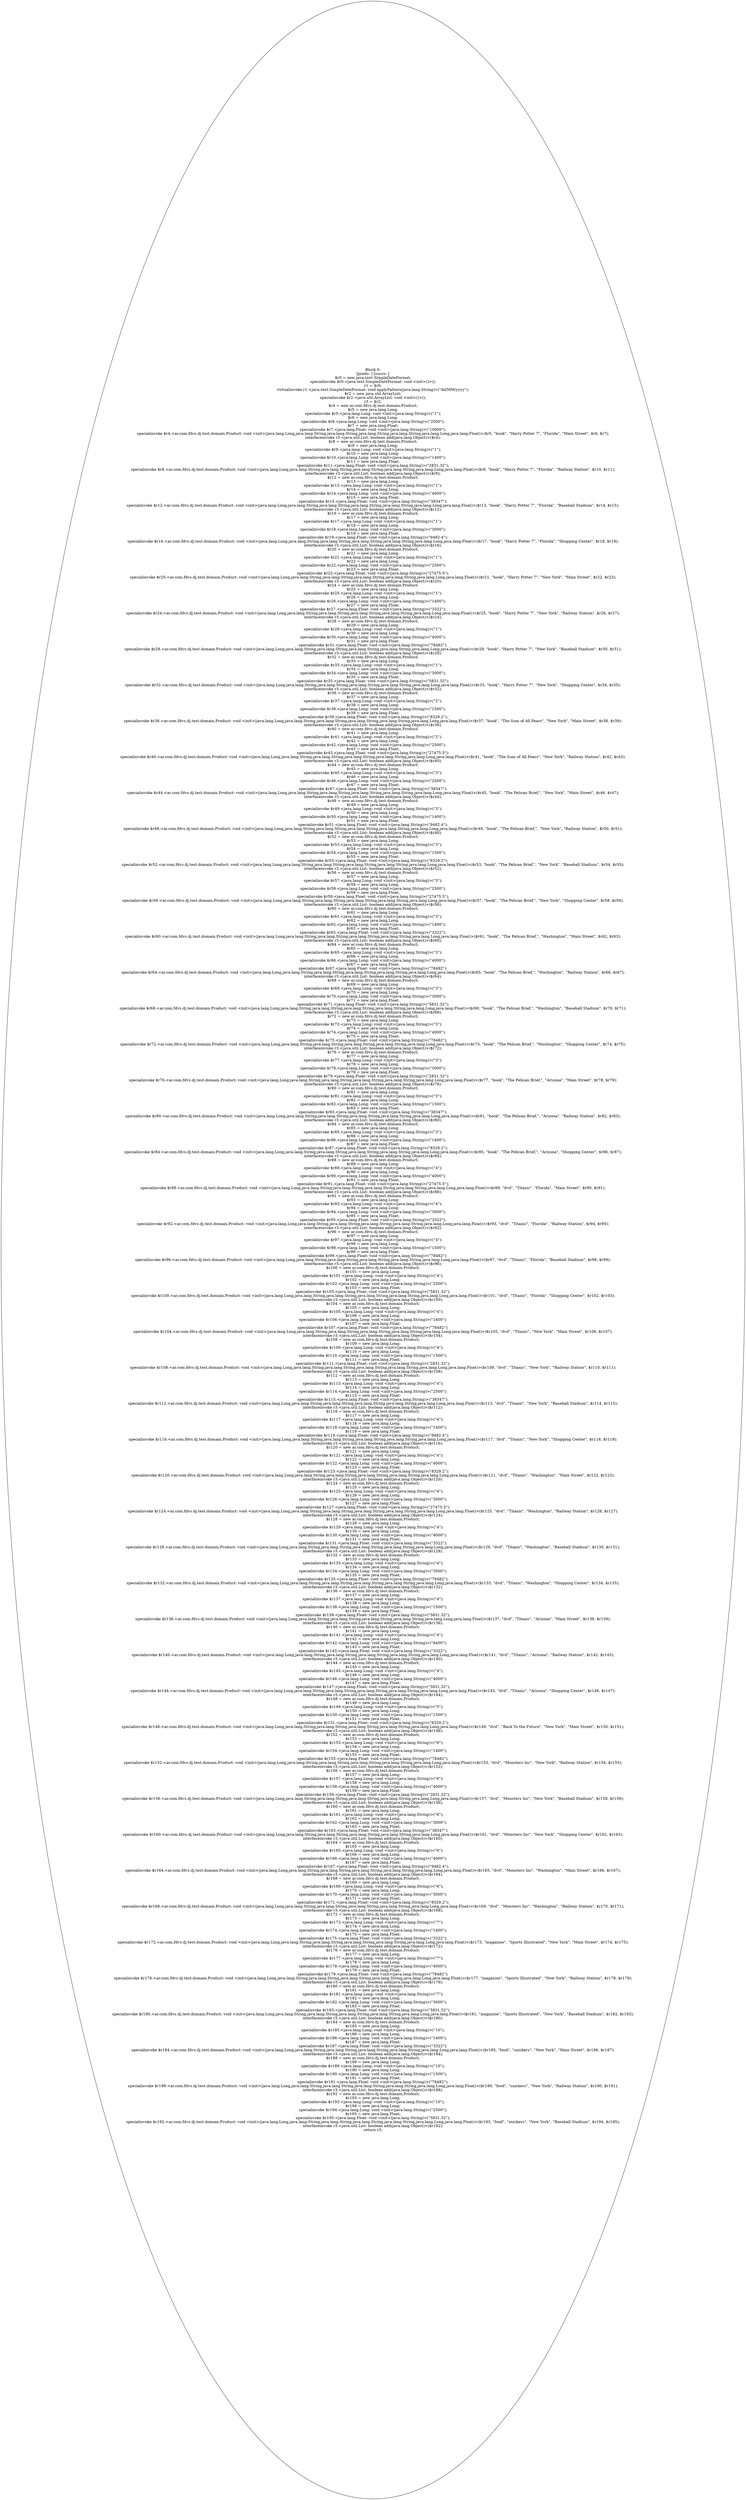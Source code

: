 digraph "unitGraph" {
    "Block 0:
[preds: ] [succs: ]
$r0 = new java.text.SimpleDateFormat;
specialinvoke $r0.<java.text.SimpleDateFormat: void <init>()>();
r1 = $r0;
virtualinvoke r1.<java.text.SimpleDateFormat: void applyPattern(java.lang.String)>(\"dd/MM/yyyy\");
$r2 = new java.util.ArrayList;
specialinvoke $r2.<java.util.ArrayList: void <init>()>();
r3 = $r2;
$r4 = new ar.com.fdvs.dj.test.domain.Product;
$r5 = new java.lang.Long;
specialinvoke $r5.<java.lang.Long: void <init>(java.lang.String)>(\"1\");
$r6 = new java.lang.Long;
specialinvoke $r6.<java.lang.Long: void <init>(java.lang.String)>(\"2500\");
$r7 = new java.lang.Float;
specialinvoke $r7.<java.lang.Float: void <init>(java.lang.String)>(\"10000\");
specialinvoke $r4.<ar.com.fdvs.dj.test.domain.Product: void <init>(java.lang.Long,java.lang.String,java.lang.String,java.lang.String,java.lang.String,java.lang.Long,java.lang.Float)>($r5, \"book\", \"Harry Potter 7\", \"Florida\", \"Main Street\", $r6, $r7);
interfaceinvoke r3.<java.util.List: boolean add(java.lang.Object)>($r4);
$r8 = new ar.com.fdvs.dj.test.domain.Product;
$r9 = new java.lang.Long;
specialinvoke $r9.<java.lang.Long: void <init>(java.lang.String)>(\"1\");
$r10 = new java.lang.Long;
specialinvoke $r10.<java.lang.Long: void <init>(java.lang.String)>(\"1400\");
$r11 = new java.lang.Float;
specialinvoke $r11.<java.lang.Float: void <init>(java.lang.String)>(\"2831.32\");
specialinvoke $r8.<ar.com.fdvs.dj.test.domain.Product: void <init>(java.lang.Long,java.lang.String,java.lang.String,java.lang.String,java.lang.String,java.lang.Long,java.lang.Float)>($r9, \"book\", \"Harry Potter 7\", \"Florida\", \"Railway Station\", $r10, $r11);
interfaceinvoke r3.<java.util.List: boolean add(java.lang.Object)>($r8);
$r12 = new ar.com.fdvs.dj.test.domain.Product;
$r13 = new java.lang.Long;
specialinvoke $r13.<java.lang.Long: void <init>(java.lang.String)>(\"1\");
$r14 = new java.lang.Long;
specialinvoke $r14.<java.lang.Long: void <init>(java.lang.String)>(\"4000\");
$r15 = new java.lang.Float;
specialinvoke $r15.<java.lang.Float: void <init>(java.lang.String)>(\"38347\");
specialinvoke $r12.<ar.com.fdvs.dj.test.domain.Product: void <init>(java.lang.Long,java.lang.String,java.lang.String,java.lang.String,java.lang.String,java.lang.Long,java.lang.Float)>($r13, \"book\", \"Harry Potter 7\", \"Florida\", \"Baseball Stadium\", $r14, $r15);
interfaceinvoke r3.<java.util.List: boolean add(java.lang.Object)>($r12);
$r16 = new ar.com.fdvs.dj.test.domain.Product;
$r17 = new java.lang.Long;
specialinvoke $r17.<java.lang.Long: void <init>(java.lang.String)>(\"1\");
$r18 = new java.lang.Long;
specialinvoke $r18.<java.lang.Long: void <init>(java.lang.String)>(\"3000\");
$r19 = new java.lang.Float;
specialinvoke $r19.<java.lang.Float: void <init>(java.lang.String)>(\"9482.4\");
specialinvoke $r16.<ar.com.fdvs.dj.test.domain.Product: void <init>(java.lang.Long,java.lang.String,java.lang.String,java.lang.String,java.lang.String,java.lang.Long,java.lang.Float)>($r17, \"book\", \"Harry Potter 7\", \"Florida\", \"Shopping Center\", $r18, $r19);
interfaceinvoke r3.<java.util.List: boolean add(java.lang.Object)>($r16);
$r20 = new ar.com.fdvs.dj.test.domain.Product;
$r21 = new java.lang.Long;
specialinvoke $r21.<java.lang.Long: void <init>(java.lang.String)>(\"1\");
$r22 = new java.lang.Long;
specialinvoke $r22.<java.lang.Long: void <init>(java.lang.String)>(\"2500\");
$r23 = new java.lang.Float;
specialinvoke $r23.<java.lang.Float: void <init>(java.lang.String)>(\"27475.5\");
specialinvoke $r20.<ar.com.fdvs.dj.test.domain.Product: void <init>(java.lang.Long,java.lang.String,java.lang.String,java.lang.String,java.lang.String,java.lang.Long,java.lang.Float)>($r21, \"book\", \"Harry Potter 7\", \"New York\", \"Main Street\", $r22, $r23);
interfaceinvoke r3.<java.util.List: boolean add(java.lang.Object)>($r20);
$r24 = new ar.com.fdvs.dj.test.domain.Product;
$r25 = new java.lang.Long;
specialinvoke $r25.<java.lang.Long: void <init>(java.lang.String)>(\"1\");
$r26 = new java.lang.Long;
specialinvoke $r26.<java.lang.Long: void <init>(java.lang.String)>(\"1400\");
$r27 = new java.lang.Float;
specialinvoke $r27.<java.lang.Float: void <init>(java.lang.String)>(\"3322\");
specialinvoke $r24.<ar.com.fdvs.dj.test.domain.Product: void <init>(java.lang.Long,java.lang.String,java.lang.String,java.lang.String,java.lang.String,java.lang.Long,java.lang.Float)>($r25, \"book\", \"Harry Potter 7\", \"New York\", \"Railway Station\", $r26, $r27);
interfaceinvoke r3.<java.util.List: boolean add(java.lang.Object)>($r24);
$r28 = new ar.com.fdvs.dj.test.domain.Product;
$r29 = new java.lang.Long;
specialinvoke $r29.<java.lang.Long: void <init>(java.lang.String)>(\"1\");
$r30 = new java.lang.Long;
specialinvoke $r30.<java.lang.Long: void <init>(java.lang.String)>(\"4000\");
$r31 = new java.lang.Float;
specialinvoke $r31.<java.lang.Float: void <init>(java.lang.String)>(\"78482\");
specialinvoke $r28.<ar.com.fdvs.dj.test.domain.Product: void <init>(java.lang.Long,java.lang.String,java.lang.String,java.lang.String,java.lang.String,java.lang.Long,java.lang.Float)>($r29, \"book\", \"Harry Potter 7\", \"New York\", \"Baseball Stadium\", $r30, $r31);
interfaceinvoke r3.<java.util.List: boolean add(java.lang.Object)>($r28);
$r32 = new ar.com.fdvs.dj.test.domain.Product;
$r33 = new java.lang.Long;
specialinvoke $r33.<java.lang.Long: void <init>(java.lang.String)>(\"1\");
$r34 = new java.lang.Long;
specialinvoke $r34.<java.lang.Long: void <init>(java.lang.String)>(\"3000\");
$r35 = new java.lang.Float;
specialinvoke $r35.<java.lang.Float: void <init>(java.lang.String)>(\"5831.32\");
specialinvoke $r32.<ar.com.fdvs.dj.test.domain.Product: void <init>(java.lang.Long,java.lang.String,java.lang.String,java.lang.String,java.lang.String,java.lang.Long,java.lang.Float)>($r33, \"book\", \"Harry Potter 7\", \"New York\", \"Shopping Center\", $r34, $r35);
interfaceinvoke r3.<java.util.List: boolean add(java.lang.Object)>($r32);
$r36 = new ar.com.fdvs.dj.test.domain.Product;
$r37 = new java.lang.Long;
specialinvoke $r37.<java.lang.Long: void <init>(java.lang.String)>(\"2\");
$r38 = new java.lang.Long;
specialinvoke $r38.<java.lang.Long: void <init>(java.lang.String)>(\"1500\");
$r39 = new java.lang.Float;
specialinvoke $r39.<java.lang.Float: void <init>(java.lang.String)>(\"8329.2\");
specialinvoke $r36.<ar.com.fdvs.dj.test.domain.Product: void <init>(java.lang.Long,java.lang.String,java.lang.String,java.lang.String,java.lang.String,java.lang.Long,java.lang.Float)>($r37, \"book\", \"The Sum of All Fears\", \"New York\", \"Main Street\", $r38, $r39);
interfaceinvoke r3.<java.util.List: boolean add(java.lang.Object)>($r36);
$r40 = new ar.com.fdvs.dj.test.domain.Product;
$r41 = new java.lang.Long;
specialinvoke $r41.<java.lang.Long: void <init>(java.lang.String)>(\"2\");
$r42 = new java.lang.Long;
specialinvoke $r42.<java.lang.Long: void <init>(java.lang.String)>(\"2500\");
$r43 = new java.lang.Float;
specialinvoke $r43.<java.lang.Float: void <init>(java.lang.String)>(\"27475.5\");
specialinvoke $r40.<ar.com.fdvs.dj.test.domain.Product: void <init>(java.lang.Long,java.lang.String,java.lang.String,java.lang.String,java.lang.String,java.lang.Long,java.lang.Float)>($r41, \"book\", \"The Sum of All Fears\", \"New York\", \"Railway Station\", $r42, $r43);
interfaceinvoke r3.<java.util.List: boolean add(java.lang.Object)>($r40);
$r44 = new ar.com.fdvs.dj.test.domain.Product;
$r45 = new java.lang.Long;
specialinvoke $r45.<java.lang.Long: void <init>(java.lang.String)>(\"3\");
$r46 = new java.lang.Long;
specialinvoke $r46.<java.lang.Long: void <init>(java.lang.String)>(\"2500\");
$r47 = new java.lang.Float;
specialinvoke $r47.<java.lang.Float: void <init>(java.lang.String)>(\"38347\");
specialinvoke $r44.<ar.com.fdvs.dj.test.domain.Product: void <init>(java.lang.Long,java.lang.String,java.lang.String,java.lang.String,java.lang.String,java.lang.Long,java.lang.Float)>($r45, \"book\", \"The Pelican Brief,\", \"New York\", \"Main Street\", $r46, $r47);
interfaceinvoke r3.<java.util.List: boolean add(java.lang.Object)>($r44);
$r48 = new ar.com.fdvs.dj.test.domain.Product;
$r49 = new java.lang.Long;
specialinvoke $r49.<java.lang.Long: void <init>(java.lang.String)>(\"3\");
$r50 = new java.lang.Long;
specialinvoke $r50.<java.lang.Long: void <init>(java.lang.String)>(\"1400\");
$r51 = new java.lang.Float;
specialinvoke $r51.<java.lang.Float: void <init>(java.lang.String)>(\"9482.4\");
specialinvoke $r48.<ar.com.fdvs.dj.test.domain.Product: void <init>(java.lang.Long,java.lang.String,java.lang.String,java.lang.String,java.lang.String,java.lang.Long,java.lang.Float)>($r49, \"book\", \"The Pelican Brief,\", \"New York\", \"Railway Station\", $r50, $r51);
interfaceinvoke r3.<java.util.List: boolean add(java.lang.Object)>($r48);
$r52 = new ar.com.fdvs.dj.test.domain.Product;
$r53 = new java.lang.Long;
specialinvoke $r53.<java.lang.Long: void <init>(java.lang.String)>(\"3\");
$r54 = new java.lang.Long;
specialinvoke $r54.<java.lang.Long: void <init>(java.lang.String)>(\"1500\");
$r55 = new java.lang.Float;
specialinvoke $r55.<java.lang.Float: void <init>(java.lang.String)>(\"8329.2\");
specialinvoke $r52.<ar.com.fdvs.dj.test.domain.Product: void <init>(java.lang.Long,java.lang.String,java.lang.String,java.lang.String,java.lang.String,java.lang.Long,java.lang.Float)>($r53, \"book\", \"The Pelican Brief,\", \"New York\", \"Baseball Stadium\", $r54, $r55);
interfaceinvoke r3.<java.util.List: boolean add(java.lang.Object)>($r52);
$r56 = new ar.com.fdvs.dj.test.domain.Product;
$r57 = new java.lang.Long;
specialinvoke $r57.<java.lang.Long: void <init>(java.lang.String)>(\"3\");
$r58 = new java.lang.Long;
specialinvoke $r58.<java.lang.Long: void <init>(java.lang.String)>(\"2500\");
$r59 = new java.lang.Float;
specialinvoke $r59.<java.lang.Float: void <init>(java.lang.String)>(\"27475.5\");
specialinvoke $r56.<ar.com.fdvs.dj.test.domain.Product: void <init>(java.lang.Long,java.lang.String,java.lang.String,java.lang.String,java.lang.String,java.lang.Long,java.lang.Float)>($r57, \"book\", \"The Pelican Brief,\", \"New York\", \"Shopping Center\", $r58, $r59);
interfaceinvoke r3.<java.util.List: boolean add(java.lang.Object)>($r56);
$r60 = new ar.com.fdvs.dj.test.domain.Product;
$r61 = new java.lang.Long;
specialinvoke $r61.<java.lang.Long: void <init>(java.lang.String)>(\"3\");
$r62 = new java.lang.Long;
specialinvoke $r62.<java.lang.Long: void <init>(java.lang.String)>(\"1400\");
$r63 = new java.lang.Float;
specialinvoke $r63.<java.lang.Float: void <init>(java.lang.String)>(\"3322\");
specialinvoke $r60.<ar.com.fdvs.dj.test.domain.Product: void <init>(java.lang.Long,java.lang.String,java.lang.String,java.lang.String,java.lang.String,java.lang.Long,java.lang.Float)>($r61, \"book\", \"The Pelican Brief,\", \"Washington\", \"Main Street\", $r62, $r63);
interfaceinvoke r3.<java.util.List: boolean add(java.lang.Object)>($r60);
$r64 = new ar.com.fdvs.dj.test.domain.Product;
$r65 = new java.lang.Long;
specialinvoke $r65.<java.lang.Long: void <init>(java.lang.String)>(\"3\");
$r66 = new java.lang.Long;
specialinvoke $r66.<java.lang.Long: void <init>(java.lang.String)>(\"4000\");
$r67 = new java.lang.Float;
specialinvoke $r67.<java.lang.Float: void <init>(java.lang.String)>(\"78482\");
specialinvoke $r64.<ar.com.fdvs.dj.test.domain.Product: void <init>(java.lang.Long,java.lang.String,java.lang.String,java.lang.String,java.lang.String,java.lang.Long,java.lang.Float)>($r65, \"book\", \"The Pelican Brief,\", \"Washington\", \"Railway Station\", $r66, $r67);
interfaceinvoke r3.<java.util.List: boolean add(java.lang.Object)>($r64);
$r68 = new ar.com.fdvs.dj.test.domain.Product;
$r69 = new java.lang.Long;
specialinvoke $r69.<java.lang.Long: void <init>(java.lang.String)>(\"3\");
$r70 = new java.lang.Long;
specialinvoke $r70.<java.lang.Long: void <init>(java.lang.String)>(\"3000\");
$r71 = new java.lang.Float;
specialinvoke $r71.<java.lang.Float: void <init>(java.lang.String)>(\"5831.32\");
specialinvoke $r68.<ar.com.fdvs.dj.test.domain.Product: void <init>(java.lang.Long,java.lang.String,java.lang.String,java.lang.String,java.lang.String,java.lang.Long,java.lang.Float)>($r69, \"book\", \"The Pelican Brief,\", \"Washington\", \"Baseball Stadium\", $r70, $r71);
interfaceinvoke r3.<java.util.List: boolean add(java.lang.Object)>($r68);
$r72 = new ar.com.fdvs.dj.test.domain.Product;
$r73 = new java.lang.Long;
specialinvoke $r73.<java.lang.Long: void <init>(java.lang.String)>(\"3\");
$r74 = new java.lang.Long;
specialinvoke $r74.<java.lang.Long: void <init>(java.lang.String)>(\"4000\");
$r75 = new java.lang.Float;
specialinvoke $r75.<java.lang.Float: void <init>(java.lang.String)>(\"78482\");
specialinvoke $r72.<ar.com.fdvs.dj.test.domain.Product: void <init>(java.lang.Long,java.lang.String,java.lang.String,java.lang.String,java.lang.String,java.lang.Long,java.lang.Float)>($r73, \"book\", \"The Pelican Brief,\", \"Washington\", \"Shopping Center\", $r74, $r75);
interfaceinvoke r3.<java.util.List: boolean add(java.lang.Object)>($r72);
$r76 = new ar.com.fdvs.dj.test.domain.Product;
$r77 = new java.lang.Long;
specialinvoke $r77.<java.lang.Long: void <init>(java.lang.String)>(\"3\");
$r78 = new java.lang.Long;
specialinvoke $r78.<java.lang.Long: void <init>(java.lang.String)>(\"3000\");
$r79 = new java.lang.Float;
specialinvoke $r79.<java.lang.Float: void <init>(java.lang.String)>(\"2831.32\");
specialinvoke $r76.<ar.com.fdvs.dj.test.domain.Product: void <init>(java.lang.Long,java.lang.String,java.lang.String,java.lang.String,java.lang.String,java.lang.Long,java.lang.Float)>($r77, \"book\", \"The Pelican Brief,\", \"Arizona\", \"Main Street\", $r78, $r79);
interfaceinvoke r3.<java.util.List: boolean add(java.lang.Object)>($r76);
$r80 = new ar.com.fdvs.dj.test.domain.Product;
$r81 = new java.lang.Long;
specialinvoke $r81.<java.lang.Long: void <init>(java.lang.String)>(\"3\");
$r82 = new java.lang.Long;
specialinvoke $r82.<java.lang.Long: void <init>(java.lang.String)>(\"1500\");
$r83 = new java.lang.Float;
specialinvoke $r83.<java.lang.Float: void <init>(java.lang.String)>(\"38347\");
specialinvoke $r80.<ar.com.fdvs.dj.test.domain.Product: void <init>(java.lang.Long,java.lang.String,java.lang.String,java.lang.String,java.lang.String,java.lang.Long,java.lang.Float)>($r81, \"book\", \"The Pelican Brief,\", \"Arizona\", \"Railway Station\", $r82, $r83);
interfaceinvoke r3.<java.util.List: boolean add(java.lang.Object)>($r80);
$r84 = new ar.com.fdvs.dj.test.domain.Product;
$r85 = new java.lang.Long;
specialinvoke $r85.<java.lang.Long: void <init>(java.lang.String)>(\"3\");
$r86 = new java.lang.Long;
specialinvoke $r86.<java.lang.Long: void <init>(java.lang.String)>(\"1400\");
$r87 = new java.lang.Float;
specialinvoke $r87.<java.lang.Float: void <init>(java.lang.String)>(\"8329.2\");
specialinvoke $r84.<ar.com.fdvs.dj.test.domain.Product: void <init>(java.lang.Long,java.lang.String,java.lang.String,java.lang.String,java.lang.String,java.lang.Long,java.lang.Float)>($r85, \"book\", \"The Pelican Brief,\", \"Arizona\", \"Shopping Center\", $r86, $r87);
interfaceinvoke r3.<java.util.List: boolean add(java.lang.Object)>($r84);
$r88 = new ar.com.fdvs.dj.test.domain.Product;
$r89 = new java.lang.Long;
specialinvoke $r89.<java.lang.Long: void <init>(java.lang.String)>(\"4\");
$r90 = new java.lang.Long;
specialinvoke $r90.<java.lang.Long: void <init>(java.lang.String)>(\"4000\");
$r91 = new java.lang.Float;
specialinvoke $r91.<java.lang.Float: void <init>(java.lang.String)>(\"27475.5\");
specialinvoke $r88.<ar.com.fdvs.dj.test.domain.Product: void <init>(java.lang.Long,java.lang.String,java.lang.String,java.lang.String,java.lang.String,java.lang.Long,java.lang.Float)>($r89, \"dvd\", \"Titanic\", \"Florida\", \"Main Street\", $r90, $r91);
interfaceinvoke r3.<java.util.List: boolean add(java.lang.Object)>($r88);
$r92 = new ar.com.fdvs.dj.test.domain.Product;
$r93 = new java.lang.Long;
specialinvoke $r93.<java.lang.Long: void <init>(java.lang.String)>(\"4\");
$r94 = new java.lang.Long;
specialinvoke $r94.<java.lang.Long: void <init>(java.lang.String)>(\"3000\");
$r95 = new java.lang.Float;
specialinvoke $r95.<java.lang.Float: void <init>(java.lang.String)>(\"3322\");
specialinvoke $r92.<ar.com.fdvs.dj.test.domain.Product: void <init>(java.lang.Long,java.lang.String,java.lang.String,java.lang.String,java.lang.String,java.lang.Long,java.lang.Float)>($r93, \"dvd\", \"Titanic\", \"Florida\", \"Railway Station\", $r94, $r95);
interfaceinvoke r3.<java.util.List: boolean add(java.lang.Object)>($r92);
$r96 = new ar.com.fdvs.dj.test.domain.Product;
$r97 = new java.lang.Long;
specialinvoke $r97.<java.lang.Long: void <init>(java.lang.String)>(\"4\");
$r98 = new java.lang.Long;
specialinvoke $r98.<java.lang.Long: void <init>(java.lang.String)>(\"1500\");
$r99 = new java.lang.Float;
specialinvoke $r99.<java.lang.Float: void <init>(java.lang.String)>(\"78482\");
specialinvoke $r96.<ar.com.fdvs.dj.test.domain.Product: void <init>(java.lang.Long,java.lang.String,java.lang.String,java.lang.String,java.lang.String,java.lang.Long,java.lang.Float)>($r97, \"dvd\", \"Titanic\", \"Florida\", \"Baseball Stadium\", $r98, $r99);
interfaceinvoke r3.<java.util.List: boolean add(java.lang.Object)>($r96);
$r100 = new ar.com.fdvs.dj.test.domain.Product;
$r101 = new java.lang.Long;
specialinvoke $r101.<java.lang.Long: void <init>(java.lang.String)>(\"4\");
$r102 = new java.lang.Long;
specialinvoke $r102.<java.lang.Long: void <init>(java.lang.String)>(\"2500\");
$r103 = new java.lang.Float;
specialinvoke $r103.<java.lang.Float: void <init>(java.lang.String)>(\"5831.32\");
specialinvoke $r100.<ar.com.fdvs.dj.test.domain.Product: void <init>(java.lang.Long,java.lang.String,java.lang.String,java.lang.String,java.lang.String,java.lang.Long,java.lang.Float)>($r101, \"dvd\", \"Titanic\", \"Florida\", \"Shopping Center\", $r102, $r103);
interfaceinvoke r3.<java.util.List: boolean add(java.lang.Object)>($r100);
$r104 = new ar.com.fdvs.dj.test.domain.Product;
$r105 = new java.lang.Long;
specialinvoke $r105.<java.lang.Long: void <init>(java.lang.String)>(\"4\");
$r106 = new java.lang.Long;
specialinvoke $r106.<java.lang.Long: void <init>(java.lang.String)>(\"1400\");
$r107 = new java.lang.Float;
specialinvoke $r107.<java.lang.Float: void <init>(java.lang.String)>(\"78482\");
specialinvoke $r104.<ar.com.fdvs.dj.test.domain.Product: void <init>(java.lang.Long,java.lang.String,java.lang.String,java.lang.String,java.lang.String,java.lang.Long,java.lang.Float)>($r105, \"dvd\", \"Titanic\", \"New York\", \"Main Street\", $r106, $r107);
interfaceinvoke r3.<java.util.List: boolean add(java.lang.Object)>($r104);
$r108 = new ar.com.fdvs.dj.test.domain.Product;
$r109 = new java.lang.Long;
specialinvoke $r109.<java.lang.Long: void <init>(java.lang.String)>(\"4\");
$r110 = new java.lang.Long;
specialinvoke $r110.<java.lang.Long: void <init>(java.lang.String)>(\"1500\");
$r111 = new java.lang.Float;
specialinvoke $r111.<java.lang.Float: void <init>(java.lang.String)>(\"2831.32\");
specialinvoke $r108.<ar.com.fdvs.dj.test.domain.Product: void <init>(java.lang.Long,java.lang.String,java.lang.String,java.lang.String,java.lang.String,java.lang.Long,java.lang.Float)>($r109, \"dvd\", \"Titanic\", \"New York\", \"Railway Station\", $r110, $r111);
interfaceinvoke r3.<java.util.List: boolean add(java.lang.Object)>($r108);
$r112 = new ar.com.fdvs.dj.test.domain.Product;
$r113 = new java.lang.Long;
specialinvoke $r113.<java.lang.Long: void <init>(java.lang.String)>(\"4\");
$r114 = new java.lang.Long;
specialinvoke $r114.<java.lang.Long: void <init>(java.lang.String)>(\"2500\");
$r115 = new java.lang.Float;
specialinvoke $r115.<java.lang.Float: void <init>(java.lang.String)>(\"38347\");
specialinvoke $r112.<ar.com.fdvs.dj.test.domain.Product: void <init>(java.lang.Long,java.lang.String,java.lang.String,java.lang.String,java.lang.String,java.lang.Long,java.lang.Float)>($r113, \"dvd\", \"Titanic\", \"New York\", \"Baseball Stadium\", $r114, $r115);
interfaceinvoke r3.<java.util.List: boolean add(java.lang.Object)>($r112);
$r116 = new ar.com.fdvs.dj.test.domain.Product;
$r117 = new java.lang.Long;
specialinvoke $r117.<java.lang.Long: void <init>(java.lang.String)>(\"4\");
$r118 = new java.lang.Long;
specialinvoke $r118.<java.lang.Long: void <init>(java.lang.String)>(\"1400\");
$r119 = new java.lang.Float;
specialinvoke $r119.<java.lang.Float: void <init>(java.lang.String)>(\"9482.4\");
specialinvoke $r116.<ar.com.fdvs.dj.test.domain.Product: void <init>(java.lang.Long,java.lang.String,java.lang.String,java.lang.String,java.lang.String,java.lang.Long,java.lang.Float)>($r117, \"dvd\", \"Titanic\", \"New York\", \"Shopping Center\", $r118, $r119);
interfaceinvoke r3.<java.util.List: boolean add(java.lang.Object)>($r116);
$r120 = new ar.com.fdvs.dj.test.domain.Product;
$r121 = new java.lang.Long;
specialinvoke $r121.<java.lang.Long: void <init>(java.lang.String)>(\"4\");
$r122 = new java.lang.Long;
specialinvoke $r122.<java.lang.Long: void <init>(java.lang.String)>(\"4000\");
$r123 = new java.lang.Float;
specialinvoke $r123.<java.lang.Float: void <init>(java.lang.String)>(\"8329.2\");
specialinvoke $r120.<ar.com.fdvs.dj.test.domain.Product: void <init>(java.lang.Long,java.lang.String,java.lang.String,java.lang.String,java.lang.String,java.lang.Long,java.lang.Float)>($r121, \"dvd\", \"Titanic\", \"Washington\", \"Main Street\", $r122, $r123);
interfaceinvoke r3.<java.util.List: boolean add(java.lang.Object)>($r120);
$r124 = new ar.com.fdvs.dj.test.domain.Product;
$r125 = new java.lang.Long;
specialinvoke $r125.<java.lang.Long: void <init>(java.lang.String)>(\"4\");
$r126 = new java.lang.Long;
specialinvoke $r126.<java.lang.Long: void <init>(java.lang.String)>(\"3000\");
$r127 = new java.lang.Float;
specialinvoke $r127.<java.lang.Float: void <init>(java.lang.String)>(\"27475.5\");
specialinvoke $r124.<ar.com.fdvs.dj.test.domain.Product: void <init>(java.lang.Long,java.lang.String,java.lang.String,java.lang.String,java.lang.String,java.lang.Long,java.lang.Float)>($r125, \"dvd\", \"Titanic\", \"Washington\", \"Railway Station\", $r126, $r127);
interfaceinvoke r3.<java.util.List: boolean add(java.lang.Object)>($r124);
$r128 = new ar.com.fdvs.dj.test.domain.Product;
$r129 = new java.lang.Long;
specialinvoke $r129.<java.lang.Long: void <init>(java.lang.String)>(\"4\");
$r130 = new java.lang.Long;
specialinvoke $r130.<java.lang.Long: void <init>(java.lang.String)>(\"4000\");
$r131 = new java.lang.Float;
specialinvoke $r131.<java.lang.Float: void <init>(java.lang.String)>(\"3322\");
specialinvoke $r128.<ar.com.fdvs.dj.test.domain.Product: void <init>(java.lang.Long,java.lang.String,java.lang.String,java.lang.String,java.lang.String,java.lang.Long,java.lang.Float)>($r129, \"dvd\", \"Titanic\", \"Washington\", \"Baseball Stadium\", $r130, $r131);
interfaceinvoke r3.<java.util.List: boolean add(java.lang.Object)>($r128);
$r132 = new ar.com.fdvs.dj.test.domain.Product;
$r133 = new java.lang.Long;
specialinvoke $r133.<java.lang.Long: void <init>(java.lang.String)>(\"4\");
$r134 = new java.lang.Long;
specialinvoke $r134.<java.lang.Long: void <init>(java.lang.String)>(\"3000\");
$r135 = new java.lang.Float;
specialinvoke $r135.<java.lang.Float: void <init>(java.lang.String)>(\"78482\");
specialinvoke $r132.<ar.com.fdvs.dj.test.domain.Product: void <init>(java.lang.Long,java.lang.String,java.lang.String,java.lang.String,java.lang.String,java.lang.Long,java.lang.Float)>($r133, \"dvd\", \"Titanic\", \"Washington\", \"Shopping Center\", $r134, $r135);
interfaceinvoke r3.<java.util.List: boolean add(java.lang.Object)>($r132);
$r136 = new ar.com.fdvs.dj.test.domain.Product;
$r137 = new java.lang.Long;
specialinvoke $r137.<java.lang.Long: void <init>(java.lang.String)>(\"4\");
$r138 = new java.lang.Long;
specialinvoke $r138.<java.lang.Long: void <init>(java.lang.String)>(\"1500\");
$r139 = new java.lang.Float;
specialinvoke $r139.<java.lang.Float: void <init>(java.lang.String)>(\"5831.32\");
specialinvoke $r136.<ar.com.fdvs.dj.test.domain.Product: void <init>(java.lang.Long,java.lang.String,java.lang.String,java.lang.String,java.lang.String,java.lang.Long,java.lang.Float)>($r137, \"dvd\", \"Titanic\", \"Arizona\", \"Main Street\", $r138, $r139);
interfaceinvoke r3.<java.util.List: boolean add(java.lang.Object)>($r136);
$r140 = new ar.com.fdvs.dj.test.domain.Product;
$r141 = new java.lang.Long;
specialinvoke $r141.<java.lang.Long: void <init>(java.lang.String)>(\"4\");
$r142 = new java.lang.Long;
specialinvoke $r142.<java.lang.Long: void <init>(java.lang.String)>(\"8400\");
$r143 = new java.lang.Float;
specialinvoke $r143.<java.lang.Float: void <init>(java.lang.String)>(\"3322\");
specialinvoke $r140.<ar.com.fdvs.dj.test.domain.Product: void <init>(java.lang.Long,java.lang.String,java.lang.String,java.lang.String,java.lang.String,java.lang.Long,java.lang.Float)>($r141, \"dvd\", \"Titanic\", \"Arizona\", \"Railway Station\", $r142, $r143);
interfaceinvoke r3.<java.util.List: boolean add(java.lang.Object)>($r140);
$r144 = new ar.com.fdvs.dj.test.domain.Product;
$r145 = new java.lang.Long;
specialinvoke $r145.<java.lang.Long: void <init>(java.lang.String)>(\"4\");
$r146 = new java.lang.Long;
specialinvoke $r146.<java.lang.Long: void <init>(java.lang.String)>(\"4000\");
$r147 = new java.lang.Float;
specialinvoke $r147.<java.lang.Float: void <init>(java.lang.String)>(\"5831.32\");
specialinvoke $r144.<ar.com.fdvs.dj.test.domain.Product: void <init>(java.lang.Long,java.lang.String,java.lang.String,java.lang.String,java.lang.String,java.lang.Long,java.lang.Float)>($r145, \"dvd\", \"Titanic\", \"Arizona\", \"Shopping Center\", $r146, $r147);
interfaceinvoke r3.<java.util.List: boolean add(java.lang.Object)>($r144);
$r148 = new ar.com.fdvs.dj.test.domain.Product;
$r149 = new java.lang.Long;
specialinvoke $r149.<java.lang.Long: void <init>(java.lang.String)>(\"5\");
$r150 = new java.lang.Long;
specialinvoke $r150.<java.lang.Long: void <init>(java.lang.String)>(\"1500\");
$r151 = new java.lang.Float;
specialinvoke $r151.<java.lang.Float: void <init>(java.lang.String)>(\"8329.2\");
specialinvoke $r148.<ar.com.fdvs.dj.test.domain.Product: void <init>(java.lang.Long,java.lang.String,java.lang.String,java.lang.String,java.lang.String,java.lang.Long,java.lang.Float)>($r149, \"dvd\", \"Back To the Future\", \"New York\", \"Main Street\", $r150, $r151);
interfaceinvoke r3.<java.util.List: boolean add(java.lang.Object)>($r148);
$r152 = new ar.com.fdvs.dj.test.domain.Product;
$r153 = new java.lang.Long;
specialinvoke $r153.<java.lang.Long: void <init>(java.lang.String)>(\"6\");
$r154 = new java.lang.Long;
specialinvoke $r154.<java.lang.Long: void <init>(java.lang.String)>(\"1400\");
$r155 = new java.lang.Float;
specialinvoke $r155.<java.lang.Float: void <init>(java.lang.String)>(\"78482\");
specialinvoke $r152.<ar.com.fdvs.dj.test.domain.Product: void <init>(java.lang.Long,java.lang.String,java.lang.String,java.lang.String,java.lang.String,java.lang.Long,java.lang.Float)>($r153, \"dvd\", \"Monsters Inc\", \"New York\", \"Railway Station\", $r154, $r155);
interfaceinvoke r3.<java.util.List: boolean add(java.lang.Object)>($r152);
$r156 = new ar.com.fdvs.dj.test.domain.Product;
$r157 = new java.lang.Long;
specialinvoke $r157.<java.lang.Long: void <init>(java.lang.String)>(\"6\");
$r158 = new java.lang.Long;
specialinvoke $r158.<java.lang.Long: void <init>(java.lang.String)>(\"4000\");
$r159 = new java.lang.Float;
specialinvoke $r159.<java.lang.Float: void <init>(java.lang.String)>(\"2831.32\");
specialinvoke $r156.<ar.com.fdvs.dj.test.domain.Product: void <init>(java.lang.Long,java.lang.String,java.lang.String,java.lang.String,java.lang.String,java.lang.Long,java.lang.Float)>($r157, \"dvd\", \"Monsters Inc\", \"New York\", \"Baseball Stadium\", $r158, $r159);
interfaceinvoke r3.<java.util.List: boolean add(java.lang.Object)>($r156);
$r160 = new ar.com.fdvs.dj.test.domain.Product;
$r161 = new java.lang.Long;
specialinvoke $r161.<java.lang.Long: void <init>(java.lang.String)>(\"6\");
$r162 = new java.lang.Long;
specialinvoke $r162.<java.lang.Long: void <init>(java.lang.String)>(\"3000\");
$r163 = new java.lang.Float;
specialinvoke $r163.<java.lang.Float: void <init>(java.lang.String)>(\"38347\");
specialinvoke $r160.<ar.com.fdvs.dj.test.domain.Product: void <init>(java.lang.Long,java.lang.String,java.lang.String,java.lang.String,java.lang.String,java.lang.Long,java.lang.Float)>($r161, \"dvd\", \"Monsters Inc\", \"New York\", \"Shopping Center\", $r162, $r163);
interfaceinvoke r3.<java.util.List: boolean add(java.lang.Object)>($r160);
$r164 = new ar.com.fdvs.dj.test.domain.Product;
$r165 = new java.lang.Long;
specialinvoke $r165.<java.lang.Long: void <init>(java.lang.String)>(\"6\");
$r166 = new java.lang.Long;
specialinvoke $r166.<java.lang.Long: void <init>(java.lang.String)>(\"4000\");
$r167 = new java.lang.Float;
specialinvoke $r167.<java.lang.Float: void <init>(java.lang.String)>(\"9482.4\");
specialinvoke $r164.<ar.com.fdvs.dj.test.domain.Product: void <init>(java.lang.Long,java.lang.String,java.lang.String,java.lang.String,java.lang.String,java.lang.Long,java.lang.Float)>($r165, \"dvd\", \"Monsters Inc\", \"Washington\", \"Main Street\", $r166, $r167);
interfaceinvoke r3.<java.util.List: boolean add(java.lang.Object)>($r164);
$r168 = new ar.com.fdvs.dj.test.domain.Product;
$r169 = new java.lang.Long;
specialinvoke $r169.<java.lang.Long: void <init>(java.lang.String)>(\"6\");
$r170 = new java.lang.Long;
specialinvoke $r170.<java.lang.Long: void <init>(java.lang.String)>(\"3000\");
$r171 = new java.lang.Float;
specialinvoke $r171.<java.lang.Float: void <init>(java.lang.String)>(\"8329.2\");
specialinvoke $r168.<ar.com.fdvs.dj.test.domain.Product: void <init>(java.lang.Long,java.lang.String,java.lang.String,java.lang.String,java.lang.String,java.lang.Long,java.lang.Float)>($r169, \"dvd\", \"Monsters Inc\", \"Washington\", \"Railway Station\", $r170, $r171);
interfaceinvoke r3.<java.util.List: boolean add(java.lang.Object)>($r168);
$r172 = new ar.com.fdvs.dj.test.domain.Product;
$r173 = new java.lang.Long;
specialinvoke $r173.<java.lang.Long: void <init>(java.lang.String)>(\"7\");
$r174 = new java.lang.Long;
specialinvoke $r174.<java.lang.Long: void <init>(java.lang.String)>(\"1400\");
$r175 = new java.lang.Float;
specialinvoke $r175.<java.lang.Float: void <init>(java.lang.String)>(\"3322\");
specialinvoke $r172.<ar.com.fdvs.dj.test.domain.Product: void <init>(java.lang.Long,java.lang.String,java.lang.String,java.lang.String,java.lang.String,java.lang.Long,java.lang.Float)>($r173, \"magazine\", \"Sports Illustrated\", \"New York\", \"Main Street\", $r174, $r175);
interfaceinvoke r3.<java.util.List: boolean add(java.lang.Object)>($r172);
$r176 = new ar.com.fdvs.dj.test.domain.Product;
$r177 = new java.lang.Long;
specialinvoke $r177.<java.lang.Long: void <init>(java.lang.String)>(\"7\");
$r178 = new java.lang.Long;
specialinvoke $r178.<java.lang.Long: void <init>(java.lang.String)>(\"4000\");
$r179 = new java.lang.Float;
specialinvoke $r179.<java.lang.Float: void <init>(java.lang.String)>(\"78482\");
specialinvoke $r176.<ar.com.fdvs.dj.test.domain.Product: void <init>(java.lang.Long,java.lang.String,java.lang.String,java.lang.String,java.lang.String,java.lang.Long,java.lang.Float)>($r177, \"magazine\", \"Sports Illustrated\", \"New York\", \"Railway Station\", $r178, $r179);
interfaceinvoke r3.<java.util.List: boolean add(java.lang.Object)>($r176);
$r180 = new ar.com.fdvs.dj.test.domain.Product;
$r181 = new java.lang.Long;
specialinvoke $r181.<java.lang.Long: void <init>(java.lang.String)>(\"7\");
$r182 = new java.lang.Long;
specialinvoke $r182.<java.lang.Long: void <init>(java.lang.String)>(\"3000\");
$r183 = new java.lang.Float;
specialinvoke $r183.<java.lang.Float: void <init>(java.lang.String)>(\"5831.32\");
specialinvoke $r180.<ar.com.fdvs.dj.test.domain.Product: void <init>(java.lang.Long,java.lang.String,java.lang.String,java.lang.String,java.lang.String,java.lang.Long,java.lang.Float)>($r181, \"magazine\", \"Sports Illustrated\", \"New York\", \"Baseball Stadium\", $r182, $r183);
interfaceinvoke r3.<java.util.List: boolean add(java.lang.Object)>($r180);
$r184 = new ar.com.fdvs.dj.test.domain.Product;
$r185 = new java.lang.Long;
specialinvoke $r185.<java.lang.Long: void <init>(java.lang.String)>(\"10\");
$r186 = new java.lang.Long;
specialinvoke $r186.<java.lang.Long: void <init>(java.lang.String)>(\"1400\");
$r187 = new java.lang.Float;
specialinvoke $r187.<java.lang.Float: void <init>(java.lang.String)>(\"3322\");
specialinvoke $r184.<ar.com.fdvs.dj.test.domain.Product: void <init>(java.lang.Long,java.lang.String,java.lang.String,java.lang.String,java.lang.String,java.lang.Long,java.lang.Float)>($r185, \"food\", \"snickers\", \"New York\", \"Main Street\", $r186, $r187);
interfaceinvoke r3.<java.util.List: boolean add(java.lang.Object)>($r184);
$r188 = new ar.com.fdvs.dj.test.domain.Product;
$r189 = new java.lang.Long;
specialinvoke $r189.<java.lang.Long: void <init>(java.lang.String)>(\"10\");
$r190 = new java.lang.Long;
specialinvoke $r190.<java.lang.Long: void <init>(java.lang.String)>(\"1500\");
$r191 = new java.lang.Float;
specialinvoke $r191.<java.lang.Float: void <init>(java.lang.String)>(\"78482\");
specialinvoke $r188.<ar.com.fdvs.dj.test.domain.Product: void <init>(java.lang.Long,java.lang.String,java.lang.String,java.lang.String,java.lang.String,java.lang.Long,java.lang.Float)>($r189, \"food\", \"snickers\", \"New York\", \"Railway Station\", $r190, $r191);
interfaceinvoke r3.<java.util.List: boolean add(java.lang.Object)>($r188);
$r192 = new ar.com.fdvs.dj.test.domain.Product;
$r193 = new java.lang.Long;
specialinvoke $r193.<java.lang.Long: void <init>(java.lang.String)>(\"10\");
$r194 = new java.lang.Long;
specialinvoke $r194.<java.lang.Long: void <init>(java.lang.String)>(\"2500\");
$r195 = new java.lang.Float;
specialinvoke $r195.<java.lang.Float: void <init>(java.lang.String)>(\"5831.32\");
specialinvoke $r192.<ar.com.fdvs.dj.test.domain.Product: void <init>(java.lang.Long,java.lang.String,java.lang.String,java.lang.String,java.lang.String,java.lang.Long,java.lang.Float)>($r193, \"food\", \"snickers\", \"New York\", \"Baseball Stadium\", $r194, $r195);
interfaceinvoke r3.<java.util.List: boolean add(java.lang.Object)>($r192);
return r3;
"
}
